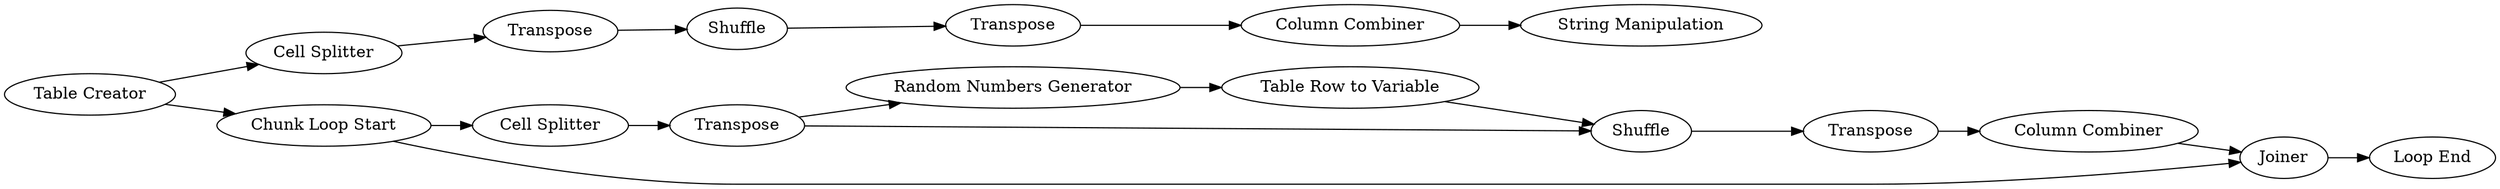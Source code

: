 digraph {
	1 [label="Table Creator"]
	2 [label="Cell Splitter"]
	3 [label=Transpose]
	4 [label=Shuffle]
	5 [label=Transpose]
	6 [label="Column Combiner"]
	7 [label="Random Numbers Generator"]
	8 [label="String Manipulation"]
	10 [label="Loop End"]
	11 [label="Chunk Loop Start"]
	13 [label="Cell Splitter"]
	16 [label="Table Row to Variable"]
	17 [label=Joiner]
	21 [label=Transpose]
	22 [label="Column Combiner"]
	27 [label=Shuffle]
	28 [label=Transpose]
	1 -> 2
	1 -> 11
	2 -> 3
	3 -> 4
	4 -> 5
	5 -> 6
	6 -> 8
	7 -> 16
	11 -> 13
	11 -> 17
	13 -> 21
	16 -> 27
	17 -> 10
	21 -> 27
	21 -> 7
	22 -> 17
	27 -> 28
	28 -> 22
	rankdir=LR
}
